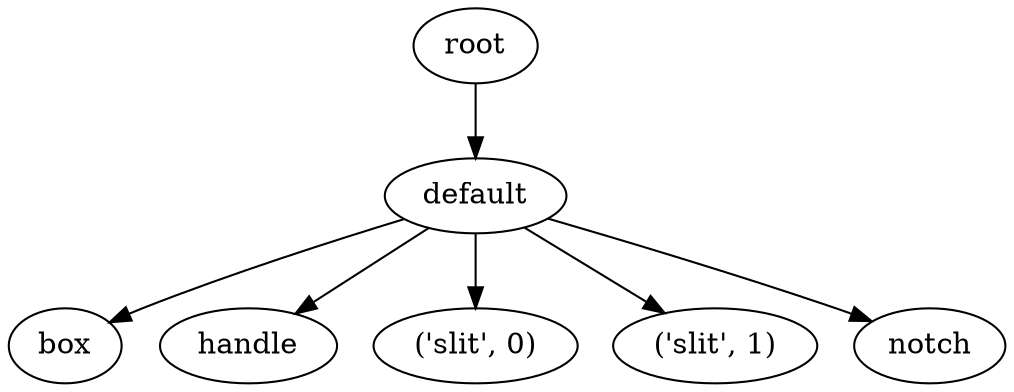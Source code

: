 digraph default {
    root_1 [label="root"];
    default_2 [label="default"];
    box_3 [label="box"];
    handle_4 [label="handle"];
    slit_5 [label="\('slit',\ 0\)"];
    slit_6 [label="\('slit',\ 1\)"];
    notch_7 [label="notch"];
    root_1 -> default_2;
    default_2 -> box_3;
    default_2 -> handle_4;
    default_2 -> slit_5;
    default_2 -> slit_6;
    default_2 -> notch_7;
}
